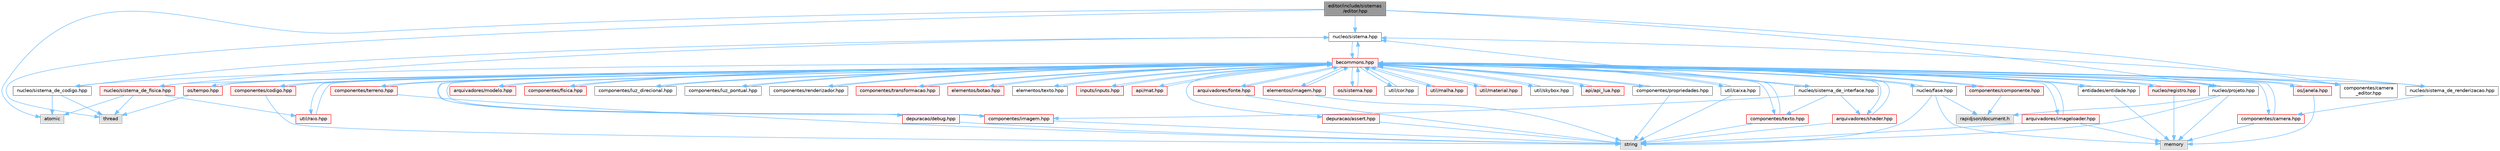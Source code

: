 digraph "editor/include/sistemas/editor.hpp"
{
 // LATEX_PDF_SIZE
  bgcolor="transparent";
  edge [fontname=Helvetica,fontsize=10,labelfontname=Helvetica,labelfontsize=10];
  node [fontname=Helvetica,fontsize=10,shape=box,height=0.2,width=0.4];
  Node1 [id="Node000001",label="editor/include/sistemas\l/editor.hpp",height=0.2,width=0.4,color="gray40", fillcolor="grey60", style="filled", fontcolor="black",tooltip="Gerencia a configuração do luabridge para api lua."];
  Node1 -> Node2 [id="edge1_Node000001_Node000002",color="steelblue1",style="solid",tooltip=" "];
  Node2 [id="Node000002",label="nucleo/sistema.hpp",height=0.2,width=0.4,color="grey40", fillcolor="white", style="filled",URL="$nucleo_2sistema_8hpp.html",tooltip=" "];
  Node2 -> Node3 [id="edge2_Node000002_Node000003",color="steelblue1",style="solid",tooltip=" "];
  Node3 [id="Node000003",label="becommons.hpp",height=0.2,width=0.4,color="red", fillcolor="#FFF0F0", style="filled",URL="$becommons_8hpp.html",tooltip=" "];
  Node3 -> Node4 [id="edge3_Node000003_Node000004",color="steelblue1",style="solid",tooltip=" "];
  Node4 [id="Node000004",label="api/api_lua.hpp",height=0.2,width=0.4,color="red", fillcolor="#FFF0F0", style="filled",URL="$api__lua_8hpp.html",tooltip="Gerencia a configuração do luabridge para api lua."];
  Node4 -> Node3 [id="edge4_Node000004_Node000003",color="steelblue1",style="solid",tooltip=" "];
  Node3 -> Node9 [id="edge5_Node000003_Node000009",color="steelblue1",style="solid",tooltip=" "];
  Node9 [id="Node000009",label="api/mat.hpp",height=0.2,width=0.4,color="red", fillcolor="#FFF0F0", style="filled",URL="$mat_8hpp.html",tooltip="Gerencia funçoes matemáticas."];
  Node9 -> Node3 [id="edge6_Node000009_Node000003",color="steelblue1",style="solid",tooltip=" "];
  Node3 -> Node12 [id="edge7_Node000003_Node000012",color="steelblue1",style="solid",tooltip=" "];
  Node12 [id="Node000012",label="arquivadores/fonte.hpp",height=0.2,width=0.4,color="red", fillcolor="#FFF0F0", style="filled",URL="$fonte_8hpp.html",tooltip="Define estruturas básicas para renderização de textos."];
  Node12 -> Node14 [id="edge8_Node000012_Node000014",color="steelblue1",style="solid",tooltip=" "];
  Node14 [id="Node000014",label="string",height=0.2,width=0.4,color="grey60", fillcolor="#E0E0E0", style="filled",tooltip=" "];
  Node12 -> Node3 [id="edge9_Node000012_Node000003",color="steelblue1",style="solid",tooltip=" "];
  Node3 -> Node17 [id="edge10_Node000003_Node000017",color="steelblue1",style="solid",tooltip=" "];
  Node17 [id="Node000017",label="arquivadores/imageloader.hpp",height=0.2,width=0.4,color="red", fillcolor="#FFF0F0", style="filled",URL="$imageloader_8hpp.html",tooltip="Gerencia as imagems/texturas carregadas na engine."];
  Node17 -> Node14 [id="edge11_Node000017_Node000014",color="steelblue1",style="solid",tooltip=" "];
  Node17 -> Node22 [id="edge12_Node000017_Node000022",color="steelblue1",style="solid",tooltip=" "];
  Node22 [id="Node000022",label="memory",height=0.2,width=0.4,color="grey60", fillcolor="#E0E0E0", style="filled",tooltip=" "];
  Node17 -> Node3 [id="edge13_Node000017_Node000003",color="steelblue1",style="solid",tooltip=" "];
  Node3 -> Node23 [id="edge14_Node000003_Node000023",color="steelblue1",style="solid",tooltip=" "];
  Node23 [id="Node000023",label="arquivadores/modelo.hpp",height=0.2,width=0.4,color="red", fillcolor="#FFF0F0", style="filled",URL="$modelo_8hpp.html",tooltip="Carrega um modelo usando a biblioteca assimp com base em um diretório."];
  Node23 -> Node3 [id="edge15_Node000023_Node000003",color="steelblue1",style="solid",tooltip=" "];
  Node3 -> Node25 [id="edge16_Node000003_Node000025",color="steelblue1",style="solid",tooltip=" "];
  Node25 [id="Node000025",label="arquivadores/shader.hpp",height=0.2,width=0.4,color="red", fillcolor="#FFF0F0", style="filled",URL="$shader_8hpp.html",tooltip="Gerencia os shaders GLSL."];
  Node25 -> Node14 [id="edge17_Node000025_Node000014",color="steelblue1",style="solid",tooltip=" "];
  Node25 -> Node3 [id="edge18_Node000025_Node000003",color="steelblue1",style="solid",tooltip=" "];
  Node3 -> Node31 [id="edge19_Node000003_Node000031",color="steelblue1",style="solid",tooltip=" "];
  Node31 [id="Node000031",label="componentes/camera.hpp",height=0.2,width=0.4,color="red", fillcolor="#FFF0F0", style="filled",URL="$camera_8hpp.html",tooltip="Estrutura básica de câmera."];
  Node31 -> Node22 [id="edge20_Node000031_Node000022",color="steelblue1",style="solid",tooltip=" "];
  Node31 -> Node3 [id="edge21_Node000031_Node000003",color="steelblue1",style="solid",tooltip=" "];
  Node3 -> Node34 [id="edge22_Node000003_Node000034",color="steelblue1",style="solid",tooltip=" "];
  Node34 [id="Node000034",label="componentes/camera\l_editor.hpp",height=0.2,width=0.4,color="grey40", fillcolor="white", style="filled",URL="$camera__editor_8hpp.html",tooltip=" "];
  Node34 -> Node3 [id="edge23_Node000034_Node000003",color="steelblue1",style="solid",tooltip=" "];
  Node3 -> Node35 [id="edge24_Node000003_Node000035",color="steelblue1",style="solid",tooltip=" "];
  Node35 [id="Node000035",label="componentes/codigo.hpp",height=0.2,width=0.4,color="red", fillcolor="#FFF0F0", style="filled",URL="$codigo_8hpp.html",tooltip="Componente de código para entidades ECS."];
  Node35 -> Node14 [id="edge25_Node000035_Node000014",color="steelblue1",style="solid",tooltip=" "];
  Node35 -> Node3 [id="edge26_Node000035_Node000003",color="steelblue1",style="solid",tooltip=" "];
  Node3 -> Node37 [id="edge27_Node000003_Node000037",color="steelblue1",style="solid",tooltip=" "];
  Node37 [id="Node000037",label="componentes/componente.hpp",height=0.2,width=0.4,color="red", fillcolor="#FFF0F0", style="filled",URL="$componente_8hpp.html",tooltip="Estrutura base para componetes."];
  Node37 -> Node39 [id="edge28_Node000037_Node000039",color="steelblue1",style="solid",tooltip=" "];
  Node39 [id="Node000039",label="rapidjson/document.h",height=0.2,width=0.4,color="grey60", fillcolor="#E0E0E0", style="filled",tooltip=" "];
  Node37 -> Node3 [id="edge29_Node000037_Node000003",color="steelblue1",style="solid",tooltip=" "];
  Node3 -> Node42 [id="edge30_Node000003_Node000042",color="steelblue1",style="solid",tooltip=" "];
  Node42 [id="Node000042",label="componentes/fisica.hpp",height=0.2,width=0.4,color="red", fillcolor="#FFF0F0", style="filled",URL="$fisica_8hpp.html",tooltip="Componente de física para entidades ECS."];
  Node42 -> Node3 [id="edge31_Node000042_Node000003",color="steelblue1",style="solid",tooltip=" "];
  Node3 -> Node43 [id="edge32_Node000003_Node000043",color="steelblue1",style="solid",tooltip=" "];
  Node43 [id="Node000043",label="componentes/imagem.hpp",height=0.2,width=0.4,color="red", fillcolor="#FFF0F0", style="filled",URL="$componentes_2imagem_8hpp.html",tooltip=" "];
  Node43 -> Node14 [id="edge33_Node000043_Node000014",color="steelblue1",style="solid",tooltip=" "];
  Node43 -> Node3 [id="edge34_Node000043_Node000003",color="steelblue1",style="solid",tooltip=" "];
  Node3 -> Node44 [id="edge35_Node000003_Node000044",color="steelblue1",style="solid",tooltip=" "];
  Node44 [id="Node000044",label="componentes/luz_direcional.hpp",height=0.2,width=0.4,color="grey40", fillcolor="white", style="filled",URL="$luz__direcional_8hpp.html",tooltip=" "];
  Node44 -> Node3 [id="edge36_Node000044_Node000003",color="steelblue1",style="solid",tooltip=" "];
  Node3 -> Node45 [id="edge37_Node000003_Node000045",color="steelblue1",style="solid",tooltip=" "];
  Node45 [id="Node000045",label="componentes/luz_pontual.hpp",height=0.2,width=0.4,color="grey40", fillcolor="white", style="filled",URL="$luz__pontual_8hpp.html",tooltip=" "];
  Node45 -> Node3 [id="edge38_Node000045_Node000003",color="steelblue1",style="solid",tooltip=" "];
  Node3 -> Node46 [id="edge39_Node000003_Node000046",color="steelblue1",style="solid",tooltip=" "];
  Node46 [id="Node000046",label="componentes/propriedades.hpp",height=0.2,width=0.4,color="grey40", fillcolor="white", style="filled",URL="$propriedades_8hpp.html",tooltip=" "];
  Node46 -> Node14 [id="edge40_Node000046_Node000014",color="steelblue1",style="solid",tooltip=" "];
  Node46 -> Node3 [id="edge41_Node000046_Node000003",color="steelblue1",style="solid",tooltip=" "];
  Node3 -> Node47 [id="edge42_Node000003_Node000047",color="steelblue1",style="solid",tooltip=" "];
  Node47 [id="Node000047",label="componentes/renderizador.hpp",height=0.2,width=0.4,color="grey40", fillcolor="white", style="filled",URL="$renderizador_8hpp.html",tooltip=" "];
  Node47 -> Node3 [id="edge43_Node000047_Node000003",color="steelblue1",style="solid",tooltip=" "];
  Node3 -> Node48 [id="edge44_Node000003_Node000048",color="steelblue1",style="solid",tooltip=" "];
  Node48 [id="Node000048",label="componentes/terreno.hpp",height=0.2,width=0.4,color="red", fillcolor="#FFF0F0", style="filled",URL="$terreno_8hpp.html",tooltip=" "];
  Node48 -> Node14 [id="edge45_Node000048_Node000014",color="steelblue1",style="solid",tooltip=" "];
  Node48 -> Node3 [id="edge46_Node000048_Node000003",color="steelblue1",style="solid",tooltip=" "];
  Node3 -> Node49 [id="edge47_Node000003_Node000049",color="steelblue1",style="solid",tooltip=" "];
  Node49 [id="Node000049",label="componentes/texto.hpp",height=0.2,width=0.4,color="red", fillcolor="#FFF0F0", style="filled",URL="$componentes_2texto_8hpp.html",tooltip=" "];
  Node49 -> Node14 [id="edge48_Node000049_Node000014",color="steelblue1",style="solid",tooltip=" "];
  Node49 -> Node3 [id="edge49_Node000049_Node000003",color="steelblue1",style="solid",tooltip=" "];
  Node3 -> Node50 [id="edge50_Node000003_Node000050",color="steelblue1",style="solid",tooltip=" "];
  Node50 [id="Node000050",label="componentes/transformacao.hpp",height=0.2,width=0.4,color="red", fillcolor="#FFF0F0", style="filled",URL="$transformacao_8hpp.html",tooltip="Calcula a mtriz de modelo para um objeto 3d qualquer."];
  Node50 -> Node3 [id="edge51_Node000050_Node000003",color="steelblue1",style="solid",tooltip=" "];
  Node3 -> Node54 [id="edge52_Node000003_Node000054",color="steelblue1",style="solid",tooltip=" "];
  Node54 [id="Node000054",label="depuracao/debug.hpp",height=0.2,width=0.4,color="red", fillcolor="#FFF0F0", style="filled",URL="$debug_8hpp.html",tooltip=" "];
  Node54 -> Node14 [id="edge53_Node000054_Node000014",color="steelblue1",style="solid",tooltip=" "];
  Node3 -> Node55 [id="edge54_Node000003_Node000055",color="steelblue1",style="solid",tooltip=" "];
  Node55 [id="Node000055",label="depuracao/assert.hpp",height=0.2,width=0.4,color="red", fillcolor="#FFF0F0", style="filled",URL="$assert_8hpp.html",tooltip=" "];
  Node55 -> Node14 [id="edge55_Node000055_Node000014",color="steelblue1",style="solid",tooltip=" "];
  Node3 -> Node58 [id="edge56_Node000003_Node000058",color="steelblue1",style="solid",tooltip=" "];
  Node58 [id="Node000058",label="elementos/botao.hpp",height=0.2,width=0.4,color="red", fillcolor="#FFF0F0", style="filled",URL="$botao_8hpp.html",tooltip=" "];
  Node58 -> Node3 [id="edge57_Node000058_Node000003",color="steelblue1",style="solid",tooltip=" "];
  Node3 -> Node60 [id="edge58_Node000003_Node000060",color="steelblue1",style="solid",tooltip=" "];
  Node60 [id="Node000060",label="elementos/imagem.hpp",height=0.2,width=0.4,color="red", fillcolor="#FFF0F0", style="filled",URL="$elementos_2imagem_8hpp.html",tooltip="Gerencia a configuração do luabridge para api lua."];
  Node60 -> Node14 [id="edge59_Node000060_Node000014",color="steelblue1",style="solid",tooltip=" "];
  Node60 -> Node3 [id="edge60_Node000060_Node000003",color="steelblue1",style="solid",tooltip=" "];
  Node3 -> Node61 [id="edge61_Node000003_Node000061",color="steelblue1",style="solid",tooltip=" "];
  Node61 [id="Node000061",label="elementos/texto.hpp",height=0.2,width=0.4,color="grey40", fillcolor="white", style="filled",URL="$elementos_2texto_8hpp.html",tooltip=" "];
  Node61 -> Node3 [id="edge62_Node000061_Node000003",color="steelblue1",style="solid",tooltip=" "];
  Node3 -> Node62 [id="edge63_Node000003_Node000062",color="steelblue1",style="solid",tooltip=" "];
  Node62 [id="Node000062",label="entidades/entidade.hpp",height=0.2,width=0.4,color="grey40", fillcolor="white", style="filled",URL="$entidade_8hpp.html",tooltip="Inclusoes e defini��es relacionadas � entidade."];
  Node62 -> Node22 [id="edge64_Node000062_Node000022",color="steelblue1",style="solid",tooltip=" "];
  Node62 -> Node3 [id="edge65_Node000062_Node000003",color="steelblue1",style="solid",tooltip=" "];
  Node3 -> Node63 [id="edge66_Node000003_Node000063",color="steelblue1",style="solid",tooltip=" "];
  Node63 [id="Node000063",label="inputs/inputs.hpp",height=0.2,width=0.4,color="red", fillcolor="#FFF0F0", style="filled",URL="$inputs_8hpp.html",tooltip=" "];
  Node63 -> Node3 [id="edge67_Node000063_Node000003",color="steelblue1",style="solid",tooltip=" "];
  Node3 -> Node64 [id="edge68_Node000003_Node000064",color="steelblue1",style="solid",tooltip=" "];
  Node64 [id="Node000064",label="nucleo/fase.hpp",height=0.2,width=0.4,color="grey40", fillcolor="white", style="filled",URL="$fase_8hpp.html",tooltip="Gerencia sistemas numa fase."];
  Node64 -> Node14 [id="edge69_Node000064_Node000014",color="steelblue1",style="solid",tooltip=" "];
  Node64 -> Node22 [id="edge70_Node000064_Node000022",color="steelblue1",style="solid",tooltip=" "];
  Node64 -> Node39 [id="edge71_Node000064_Node000039",color="steelblue1",style="solid",tooltip=" "];
  Node64 -> Node3 [id="edge72_Node000064_Node000003",color="steelblue1",style="solid",tooltip=" "];
  Node3 -> Node65 [id="edge73_Node000003_Node000065",color="steelblue1",style="solid",tooltip=" "];
  Node65 [id="Node000065",label="nucleo/projeto.hpp",height=0.2,width=0.4,color="grey40", fillcolor="white", style="filled",URL="$projeto_8hpp.html",tooltip="Gerencia configurações do projeto."];
  Node65 -> Node14 [id="edge74_Node000065_Node000014",color="steelblue1",style="solid",tooltip=" "];
  Node65 -> Node39 [id="edge75_Node000065_Node000039",color="steelblue1",style="solid",tooltip=" "];
  Node65 -> Node22 [id="edge76_Node000065_Node000022",color="steelblue1",style="solid",tooltip=" "];
  Node65 -> Node3 [id="edge77_Node000065_Node000003",color="steelblue1",style="solid",tooltip=" "];
  Node3 -> Node66 [id="edge78_Node000003_Node000066",color="steelblue1",style="solid",tooltip=" "];
  Node66 [id="Node000066",label="nucleo/registro.hpp",height=0.2,width=0.4,color="red", fillcolor="#FFF0F0", style="filled",URL="$registro_8hpp.html",tooltip="Inclusoes e definições relacionadas à registro."];
  Node66 -> Node22 [id="edge79_Node000066_Node000022",color="steelblue1",style="solid",tooltip=" "];
  Node66 -> Node3 [id="edge80_Node000066_Node000003",color="steelblue1",style="solid",tooltip=" "];
  Node3 -> Node2 [id="edge81_Node000003_Node000002",color="steelblue1",style="solid",tooltip=" "];
  Node3 -> Node68 [id="edge82_Node000003_Node000068",color="steelblue1",style="solid",tooltip=" "];
  Node68 [id="Node000068",label="nucleo/sistema_de_codigo.hpp",height=0.2,width=0.4,color="grey40", fillcolor="white", style="filled",URL="$sistema__de__codigo_8hpp.html",tooltip=" "];
  Node68 -> Node2 [id="edge83_Node000068_Node000002",color="steelblue1",style="solid",tooltip=" "];
  Node68 -> Node69 [id="edge84_Node000068_Node000069",color="steelblue1",style="solid",tooltip=" "];
  Node69 [id="Node000069",label="thread",height=0.2,width=0.4,color="grey60", fillcolor="#E0E0E0", style="filled",tooltip=" "];
  Node68 -> Node70 [id="edge85_Node000068_Node000070",color="steelblue1",style="solid",tooltip=" "];
  Node70 [id="Node000070",label="atomic",height=0.2,width=0.4,color="grey60", fillcolor="#E0E0E0", style="filled",tooltip=" "];
  Node3 -> Node71 [id="edge86_Node000003_Node000071",color="steelblue1",style="solid",tooltip=" "];
  Node71 [id="Node000071",label="nucleo/sistema_de_fisica.hpp",height=0.2,width=0.4,color="red", fillcolor="#FFF0F0", style="filled",URL="$sistema__de__fisica_8hpp.html",tooltip="Gerencia a fisica de jogo com o bullet3."];
  Node71 -> Node2 [id="edge87_Node000071_Node000002",color="steelblue1",style="solid",tooltip=" "];
  Node71 -> Node72 [id="edge88_Node000071_Node000072",color="steelblue1",style="solid",tooltip=" "];
  Node72 [id="Node000072",label="util/raio.hpp",height=0.2,width=0.4,color="red", fillcolor="#FFF0F0", style="filled",URL="$raio_8hpp.html",tooltip=" "];
  Node72 -> Node3 [id="edge89_Node000072_Node000003",color="steelblue1",style="solid",tooltip=" "];
  Node71 -> Node69 [id="edge90_Node000071_Node000069",color="steelblue1",style="solid",tooltip=" "];
  Node71 -> Node70 [id="edge91_Node000071_Node000070",color="steelblue1",style="solid",tooltip=" "];
  Node3 -> Node73 [id="edge92_Node000003_Node000073",color="steelblue1",style="solid",tooltip=" "];
  Node73 [id="Node000073",label="nucleo/sistema_de_interface.hpp",height=0.2,width=0.4,color="grey40", fillcolor="white", style="filled",URL="$sistema__de__interface_8hpp.html",tooltip=" "];
  Node73 -> Node2 [id="edge93_Node000073_Node000002",color="steelblue1",style="solid",tooltip=" "];
  Node73 -> Node25 [id="edge94_Node000073_Node000025",color="steelblue1",style="solid",tooltip=" "];
  Node73 -> Node49 [id="edge95_Node000073_Node000049",color="steelblue1",style="solid",tooltip=" "];
  Node73 -> Node43 [id="edge96_Node000073_Node000043",color="steelblue1",style="solid",tooltip=" "];
  Node3 -> Node74 [id="edge97_Node000003_Node000074",color="steelblue1",style="solid",tooltip=" "];
  Node74 [id="Node000074",label="nucleo/sistema_de_renderizacao.hpp",height=0.2,width=0.4,color="grey40", fillcolor="white", style="filled",URL="$sistema__de__renderizacao_8hpp.html",tooltip="Gerencia a renderizacao."];
  Node74 -> Node2 [id="edge98_Node000074_Node000002",color="steelblue1",style="solid",tooltip=" "];
  Node74 -> Node31 [id="edge99_Node000074_Node000031",color="steelblue1",style="solid",tooltip=" "];
  Node3 -> Node75 [id="edge100_Node000003_Node000075",color="steelblue1",style="solid",tooltip=" "];
  Node75 [id="Node000075",label="os/janela.hpp",height=0.2,width=0.4,color="red", fillcolor="#FFF0F0", style="filled",URL="$janela_8hpp.html",tooltip="Inicia e gerencia janela glfw."];
  Node75 -> Node22 [id="edge101_Node000075_Node000022",color="steelblue1",style="solid",tooltip=" "];
  Node75 -> Node3 [id="edge102_Node000075_Node000003",color="steelblue1",style="solid",tooltip=" "];
  Node3 -> Node76 [id="edge103_Node000003_Node000076",color="steelblue1",style="solid",tooltip=" "];
  Node76 [id="Node000076",label="os/sistema.hpp",height=0.2,width=0.4,color="red", fillcolor="#FFF0F0", style="filled",URL="$os_2sistema_8hpp.html",tooltip="funçoes do sistema"];
  Node76 -> Node3 [id="edge104_Node000076_Node000003",color="steelblue1",style="solid",tooltip=" "];
  Node3 -> Node79 [id="edge105_Node000003_Node000079",color="steelblue1",style="solid",tooltip=" "];
  Node79 [id="Node000079",label="os/tempo.hpp",height=0.2,width=0.4,color="red", fillcolor="#FFF0F0", style="filled",URL="$tempo_8hpp.html",tooltip="Inicia e gerencia o tempo."];
  Node79 -> Node69 [id="edge106_Node000079_Node000069",color="steelblue1",style="solid",tooltip=" "];
  Node79 -> Node3 [id="edge107_Node000079_Node000003",color="steelblue1",style="solid",tooltip=" "];
  Node3 -> Node81 [id="edge108_Node000003_Node000081",color="steelblue1",style="solid",tooltip=" "];
  Node81 [id="Node000081",label="util/caixa.hpp",height=0.2,width=0.4,color="grey40", fillcolor="white", style="filled",URL="$caixa_8hpp.html",tooltip=" "];
  Node81 -> Node14 [id="edge109_Node000081_Node000014",color="steelblue1",style="solid",tooltip=" "];
  Node81 -> Node3 [id="edge110_Node000081_Node000003",color="steelblue1",style="solid",tooltip=" "];
  Node3 -> Node82 [id="edge111_Node000003_Node000082",color="steelblue1",style="solid",tooltip=" "];
  Node82 [id="Node000082",label="util/cor.hpp",height=0.2,width=0.4,color="grey40", fillcolor="white", style="filled",URL="$cor_8hpp.html",tooltip=" "];
  Node82 -> Node3 [id="edge112_Node000082_Node000003",color="steelblue1",style="solid",tooltip=" "];
  Node3 -> Node83 [id="edge113_Node000003_Node000083",color="steelblue1",style="solid",tooltip=" "];
  Node83 [id="Node000083",label="util/malha.hpp",height=0.2,width=0.4,color="red", fillcolor="#FFF0F0", style="filled",URL="$malha_8hpp.html",tooltip=" "];
  Node83 -> Node3 [id="edge114_Node000083_Node000003",color="steelblue1",style="solid",tooltip=" "];
  Node3 -> Node84 [id="edge115_Node000003_Node000084",color="steelblue1",style="solid",tooltip=" "];
  Node84 [id="Node000084",label="util/material.hpp",height=0.2,width=0.4,color="red", fillcolor="#FFF0F0", style="filled",URL="$material_8hpp.html",tooltip=" "];
  Node84 -> Node3 [id="edge116_Node000084_Node000003",color="steelblue1",style="solid",tooltip=" "];
  Node3 -> Node72 [id="edge117_Node000003_Node000072",color="steelblue1",style="solid",tooltip=" "];
  Node3 -> Node85 [id="edge118_Node000003_Node000085",color="steelblue1",style="solid",tooltip=" "];
  Node85 [id="Node000085",label="util/skybox.hpp",height=0.2,width=0.4,color="grey40", fillcolor="white", style="filled",URL="$skybox_8hpp.html",tooltip=" "];
  Node85 -> Node3 [id="edge119_Node000085_Node000003",color="steelblue1",style="solid",tooltip=" "];
  Node1 -> Node65 [id="edge120_Node000001_Node000065",color="steelblue1",style="solid",tooltip=" "];
  Node1 -> Node34 [id="edge121_Node000001_Node000034",color="steelblue1",style="solid",tooltip=" "];
  Node1 -> Node69 [id="edge122_Node000001_Node000069",color="steelblue1",style="solid",tooltip=" "];
  Node1 -> Node70 [id="edge123_Node000001_Node000070",color="steelblue1",style="solid",tooltip=" "];
}
